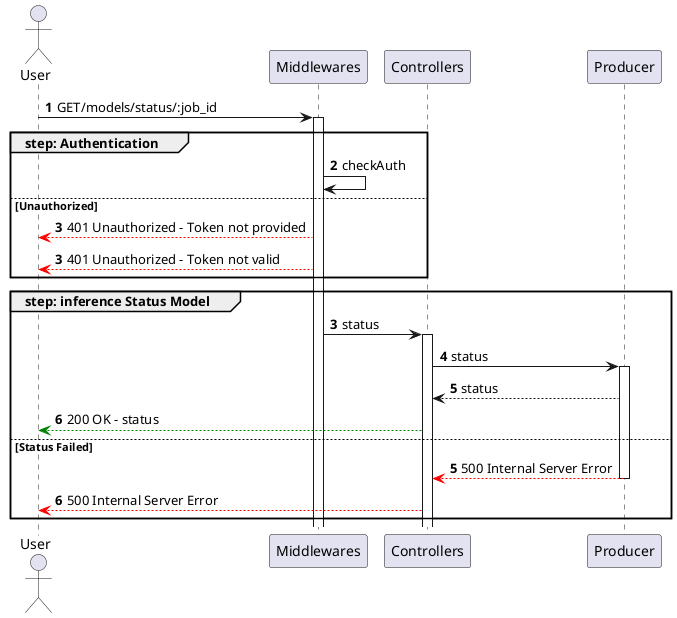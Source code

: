@startuml inferenceStatusModel

actor User
participant Middlewares
participant Controllers
participant Producer

autonumber
User -> Middlewares ++: GET/models/status/:job_id

group step: Authentication
    Middlewares -> Middlewares : checkAuth
else Unauthorized
    autonumber 3
    Middlewares --[#red]> User : 401 Unauthorized - Token not provided
    autonumber 3
    Middlewares --[#red]> User : 401 Unauthorized - Token not valid
end

group step: inference Status Model
    autonumber 3
    Middlewares -> Controllers ++: status
    Controllers -> Producer ++: status
    Producer --> Controllers : status
    Controllers --[#green]> User : 200 OK - status
else Status Failed
    autonumber 5
    Producer --[#red]> Controllers --: 500 Internal Server Error
    Controllers --[#red]> User : 500 Internal Server Error
end

@enduml